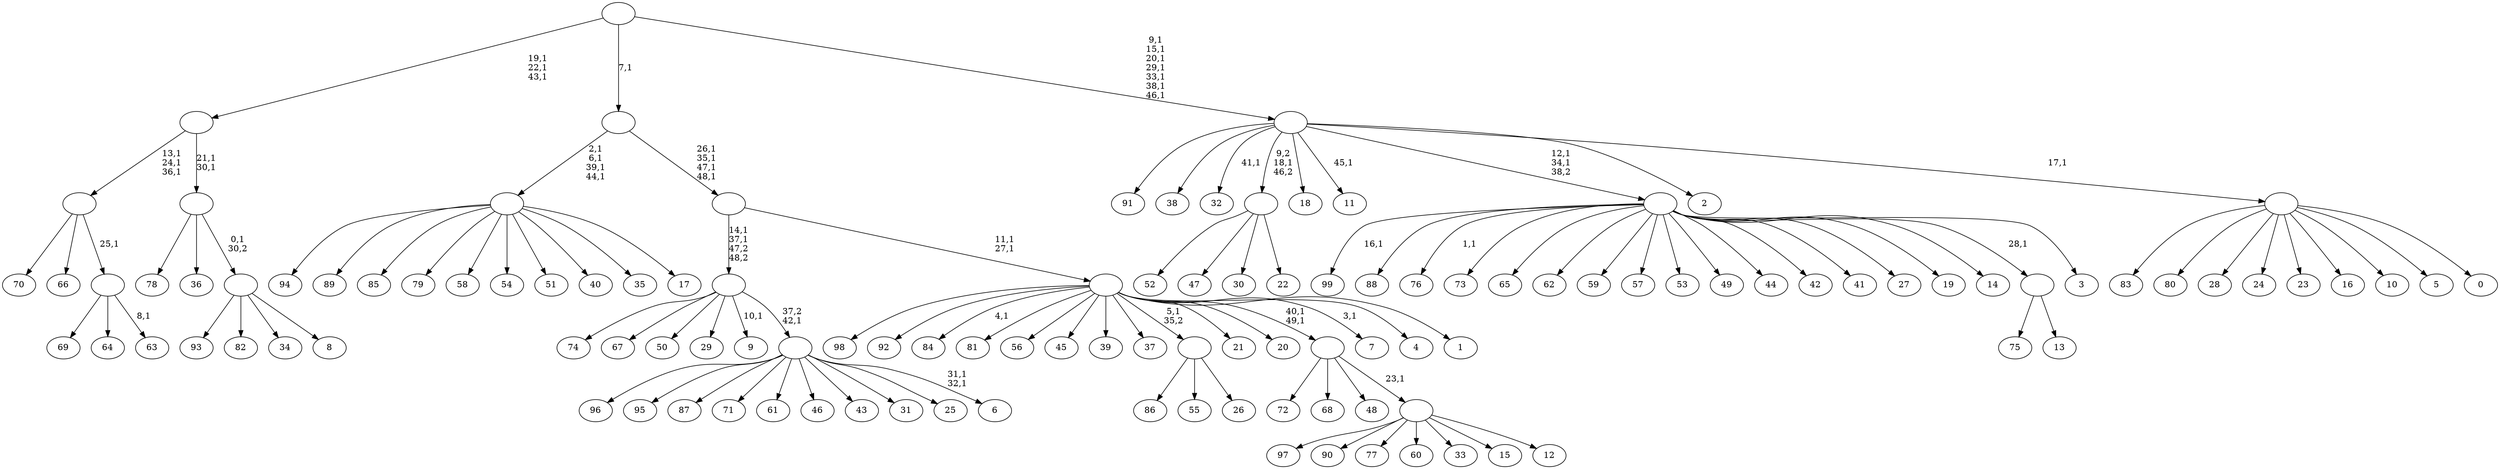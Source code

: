 digraph T {
	150 [label="99"]
	148 [label="98"]
	147 [label="97"]
	146 [label="96"]
	145 [label="95"]
	144 [label="94"]
	143 [label="93"]
	142 [label="92"]
	141 [label="91"]
	140 [label="90"]
	139 [label="89"]
	138 [label="88"]
	137 [label="87"]
	136 [label="86"]
	135 [label="85"]
	134 [label="84"]
	132 [label="83"]
	131 [label="82"]
	130 [label="81"]
	129 [label="80"]
	128 [label="79"]
	127 [label="78"]
	126 [label="77"]
	125 [label="76"]
	123 [label="75"]
	122 [label="74"]
	121 [label="73"]
	120 [label="72"]
	119 [label="71"]
	118 [label="70"]
	117 [label="69"]
	116 [label="68"]
	115 [label="67"]
	114 [label="66"]
	113 [label="65"]
	112 [label="64"]
	111 [label="63"]
	109 [label=""]
	108 [label=""]
	105 [label="62"]
	104 [label="61"]
	103 [label="60"]
	102 [label="59"]
	101 [label="58"]
	100 [label="57"]
	99 [label="56"]
	98 [label="55"]
	97 [label="54"]
	96 [label="53"]
	95 [label="52"]
	94 [label="51"]
	93 [label="50"]
	92 [label="49"]
	91 [label="48"]
	90 [label="47"]
	89 [label="46"]
	88 [label="45"]
	87 [label="44"]
	86 [label="43"]
	85 [label="42"]
	84 [label="41"]
	83 [label="40"]
	82 [label="39"]
	81 [label="38"]
	80 [label="37"]
	79 [label="36"]
	78 [label="35"]
	77 [label="34"]
	76 [label="33"]
	75 [label="32"]
	73 [label="31"]
	72 [label="30"]
	71 [label="29"]
	70 [label="28"]
	69 [label="27"]
	68 [label="26"]
	67 [label=""]
	66 [label="25"]
	65 [label="24"]
	64 [label="23"]
	63 [label="22"]
	62 [label=""]
	61 [label="21"]
	60 [label="20"]
	59 [label="19"]
	58 [label="18"]
	57 [label="17"]
	56 [label=""]
	52 [label="16"]
	51 [label="15"]
	50 [label="14"]
	49 [label="13"]
	48 [label=""]
	47 [label="12"]
	46 [label=""]
	45 [label=""]
	43 [label="11"]
	41 [label="10"]
	40 [label="9"]
	38 [label="8"]
	37 [label=""]
	36 [label=""]
	34 [label=""]
	31 [label="7"]
	29 [label="6"]
	26 [label=""]
	25 [label=""]
	23 [label="5"]
	22 [label="4"]
	21 [label="3"]
	20 [label=""]
	18 [label="2"]
	17 [label="1"]
	16 [label=""]
	14 [label=""]
	10 [label=""]
	9 [label="0"]
	8 [label=""]
	7 [label=""]
	0 [label=""]
	109 -> 111 [label="8,1"]
	109 -> 117 [label=""]
	109 -> 112 [label=""]
	108 -> 118 [label=""]
	108 -> 114 [label=""]
	108 -> 109 [label="25,1"]
	67 -> 136 [label=""]
	67 -> 98 [label=""]
	67 -> 68 [label=""]
	62 -> 95 [label=""]
	62 -> 90 [label=""]
	62 -> 72 [label=""]
	62 -> 63 [label=""]
	56 -> 144 [label=""]
	56 -> 139 [label=""]
	56 -> 135 [label=""]
	56 -> 128 [label=""]
	56 -> 101 [label=""]
	56 -> 97 [label=""]
	56 -> 94 [label=""]
	56 -> 83 [label=""]
	56 -> 78 [label=""]
	56 -> 57 [label=""]
	48 -> 123 [label=""]
	48 -> 49 [label=""]
	46 -> 147 [label=""]
	46 -> 140 [label=""]
	46 -> 126 [label=""]
	46 -> 103 [label=""]
	46 -> 76 [label=""]
	46 -> 51 [label=""]
	46 -> 47 [label=""]
	45 -> 120 [label=""]
	45 -> 116 [label=""]
	45 -> 91 [label=""]
	45 -> 46 [label="23,1"]
	37 -> 143 [label=""]
	37 -> 131 [label=""]
	37 -> 77 [label=""]
	37 -> 38 [label=""]
	36 -> 127 [label=""]
	36 -> 79 [label=""]
	36 -> 37 [label="0,1\n30,2"]
	34 -> 36 [label="21,1\n30,1"]
	34 -> 108 [label="13,1\n24,1\n36,1"]
	26 -> 29 [label="31,1\n32,1"]
	26 -> 146 [label=""]
	26 -> 145 [label=""]
	26 -> 137 [label=""]
	26 -> 119 [label=""]
	26 -> 104 [label=""]
	26 -> 89 [label=""]
	26 -> 86 [label=""]
	26 -> 73 [label=""]
	26 -> 66 [label=""]
	25 -> 40 [label="10,1"]
	25 -> 122 [label=""]
	25 -> 115 [label=""]
	25 -> 93 [label=""]
	25 -> 71 [label=""]
	25 -> 26 [label="37,2\n42,1"]
	20 -> 125 [label="1,1"]
	20 -> 150 [label="16,1"]
	20 -> 138 [label=""]
	20 -> 121 [label=""]
	20 -> 113 [label=""]
	20 -> 105 [label=""]
	20 -> 102 [label=""]
	20 -> 100 [label=""]
	20 -> 96 [label=""]
	20 -> 92 [label=""]
	20 -> 87 [label=""]
	20 -> 85 [label=""]
	20 -> 84 [label=""]
	20 -> 69 [label=""]
	20 -> 59 [label=""]
	20 -> 50 [label=""]
	20 -> 48 [label="28,1"]
	20 -> 21 [label=""]
	16 -> 31 [label="3,1"]
	16 -> 45 [label="40,1\n49,1"]
	16 -> 134 [label="4,1"]
	16 -> 148 [label=""]
	16 -> 142 [label=""]
	16 -> 130 [label=""]
	16 -> 99 [label=""]
	16 -> 88 [label=""]
	16 -> 82 [label=""]
	16 -> 80 [label=""]
	16 -> 67 [label="5,1\n35,2"]
	16 -> 61 [label=""]
	16 -> 60 [label=""]
	16 -> 22 [label=""]
	16 -> 17 [label=""]
	14 -> 16 [label="11,1\n27,1"]
	14 -> 25 [label="14,1\n37,1\n47,2\n48,2"]
	10 -> 14 [label="26,1\n35,1\n47,1\n48,1"]
	10 -> 56 [label="2,1\n6,1\n39,1\n44,1"]
	8 -> 132 [label=""]
	8 -> 129 [label=""]
	8 -> 70 [label=""]
	8 -> 65 [label=""]
	8 -> 64 [label=""]
	8 -> 52 [label=""]
	8 -> 41 [label=""]
	8 -> 23 [label=""]
	8 -> 9 [label=""]
	7 -> 20 [label="12,1\n34,1\n38,2"]
	7 -> 43 [label="45,1"]
	7 -> 75 [label="41,1"]
	7 -> 141 [label=""]
	7 -> 81 [label=""]
	7 -> 62 [label="9,2\n18,1\n46,2"]
	7 -> 58 [label=""]
	7 -> 18 [label=""]
	7 -> 8 [label="17,1"]
	0 -> 7 [label="9,1\n15,1\n20,1\n29,1\n33,1\n38,1\n46,1"]
	0 -> 34 [label="19,1\n22,1\n43,1"]
	0 -> 10 [label="7,1"]
}
